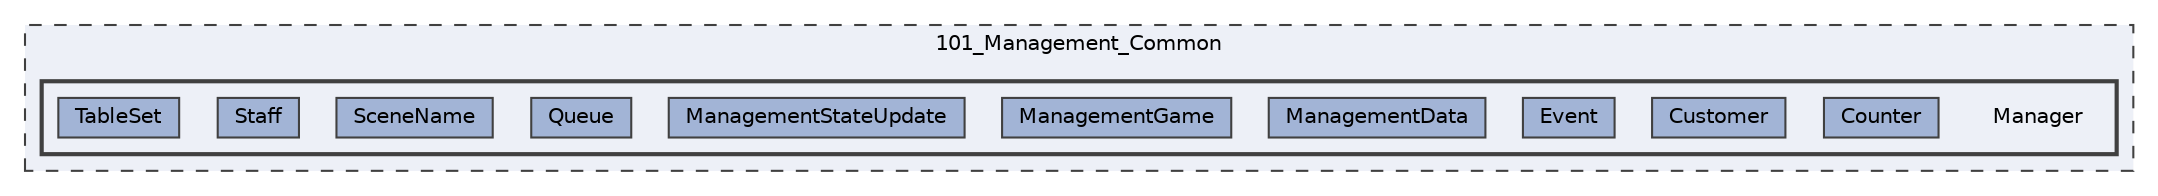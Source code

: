 digraph "101_Management_Common/Manager"
{
 // LATEX_PDF_SIZE
  bgcolor="transparent";
  edge [fontname=Helvetica,fontsize=10,labelfontname=Helvetica,labelfontsize=10];
  node [fontname=Helvetica,fontsize=10,shape=box,height=0.2,width=0.4];
  compound=true
  subgraph clusterdir_77e2ba47685517eee52850b98a4cdc40 {
    graph [ bgcolor="#edf0f7", pencolor="grey25", label="101_Management_Common", fontname=Helvetica,fontsize=10 style="filled,dashed", URL="dir_77e2ba47685517eee52850b98a4cdc40.html",tooltip=""]
  subgraph clusterdir_9e398023f8eae82c9a6fe3eb30352ac0 {
    graph [ bgcolor="#edf0f7", pencolor="grey25", label="", fontname=Helvetica,fontsize=10 style="filled,bold", URL="dir_9e398023f8eae82c9a6fe3eb30352ac0.html",tooltip=""]
    dir_9e398023f8eae82c9a6fe3eb30352ac0 [shape=plaintext, label="Manager"];
  dir_aaf062b67ad210c3a5a996293181cb7a [label="Counter", fillcolor="#a2b4d6", color="grey25", style="filled", URL="dir_aaf062b67ad210c3a5a996293181cb7a.html",tooltip=""];
  dir_929c3088c5bb286ae697e4098a3b0d79 [label="Customer", fillcolor="#a2b4d6", color="grey25", style="filled", URL="dir_929c3088c5bb286ae697e4098a3b0d79.html",tooltip=""];
  dir_3520e17cc1f55a745507b44087b967f9 [label="Event", fillcolor="#a2b4d6", color="grey25", style="filled", URL="dir_3520e17cc1f55a745507b44087b967f9.html",tooltip=""];
  dir_44e69fa791c882034a82e8777697967f [label="ManagementData", fillcolor="#a2b4d6", color="grey25", style="filled", URL="dir_44e69fa791c882034a82e8777697967f.html",tooltip=""];
  dir_03b4bf11dd2792cc9dfe07a4fe9553ab [label="ManagementGame", fillcolor="#a2b4d6", color="grey25", style="filled", URL="dir_03b4bf11dd2792cc9dfe07a4fe9553ab.html",tooltip=""];
  dir_6cb6f8357549cc7edcd5cffb36c73192 [label="ManagementStateUpdate", fillcolor="#a2b4d6", color="grey25", style="filled", URL="dir_6cb6f8357549cc7edcd5cffb36c73192.html",tooltip=""];
  dir_63b6abb033bf77d22ea3fde0b24b001f [label="Queue", fillcolor="#a2b4d6", color="grey25", style="filled", URL="dir_63b6abb033bf77d22ea3fde0b24b001f.html",tooltip=""];
  dir_80f2ede5b8e8e0d9c3ac2e9536d3ab09 [label="SceneName", fillcolor="#a2b4d6", color="grey25", style="filled", URL="dir_80f2ede5b8e8e0d9c3ac2e9536d3ab09.html",tooltip=""];
  dir_5fcb765d3fdc129c1e6689b79e2349bf [label="Staff", fillcolor="#a2b4d6", color="grey25", style="filled", URL="dir_5fcb765d3fdc129c1e6689b79e2349bf.html",tooltip=""];
  dir_9e31a0efdc477cdc00e2a417edf4f2ff [label="TableSet", fillcolor="#a2b4d6", color="grey25", style="filled", URL="dir_9e31a0efdc477cdc00e2a417edf4f2ff.html",tooltip=""];
  }
  }
}
